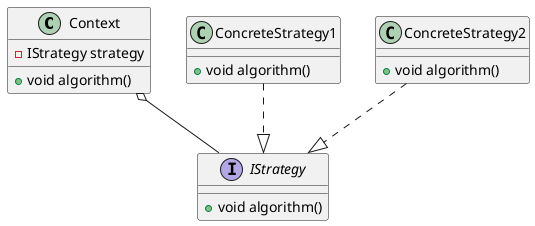@startuml

class Context {
	- IStrategy strategy
	+ void algorithm()
}

interface IStrategy {
    + void algorithm()
}

class ConcreteStrategy1 {
    + void algorithm()
}

class ConcreteStrategy2 {
    + void algorithm()
}

ConcreteStrategy1 ..|> IStrategy
ConcreteStrategy2 ..|> IStrategy

Context o-- IStrategy
@enduml